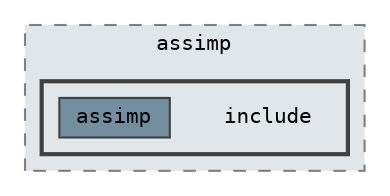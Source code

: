 digraph "C:/Users/s239074/Documents/ogl_renderer/thirdparty/assimp/include"
{
 // LATEX_PDF_SIZE
  bgcolor="transparent";
  edge [fontname=Terminal,fontsize=10,labelfontname=Helvetica,labelfontsize=10];
  node [fontname=Terminal,fontsize=10,shape=box,height=0.2,width=0.4];
  compound=true
  subgraph clusterdir_25a8ce109d2046e0a87a2ff54dc8884d {
    graph [ bgcolor="#e0e6e9", pencolor="grey50", label="assimp", fontname=Terminal,fontsize=10 style="filled,dashed", URL="dir_25a8ce109d2046e0a87a2ff54dc8884d.html",tooltip=""]
  subgraph clusterdir_df004192136da9fd2f7b65198d0600c2 {
    graph [ bgcolor="#e0e6e9", pencolor="grey25", label="", fontname=Terminal,fontsize=10 style="filled,bold", URL="dir_df004192136da9fd2f7b65198d0600c2.html",tooltip=""]
    dir_df004192136da9fd2f7b65198d0600c2 [shape=plaintext, label="include"];
  dir_d41d733b7e84efca402cf6b6e1dfe08c [label="assimp", fillcolor="#738e9e", color="grey25", style="filled", URL="dir_d41d733b7e84efca402cf6b6e1dfe08c.html",tooltip=""];
  }
  }
}
